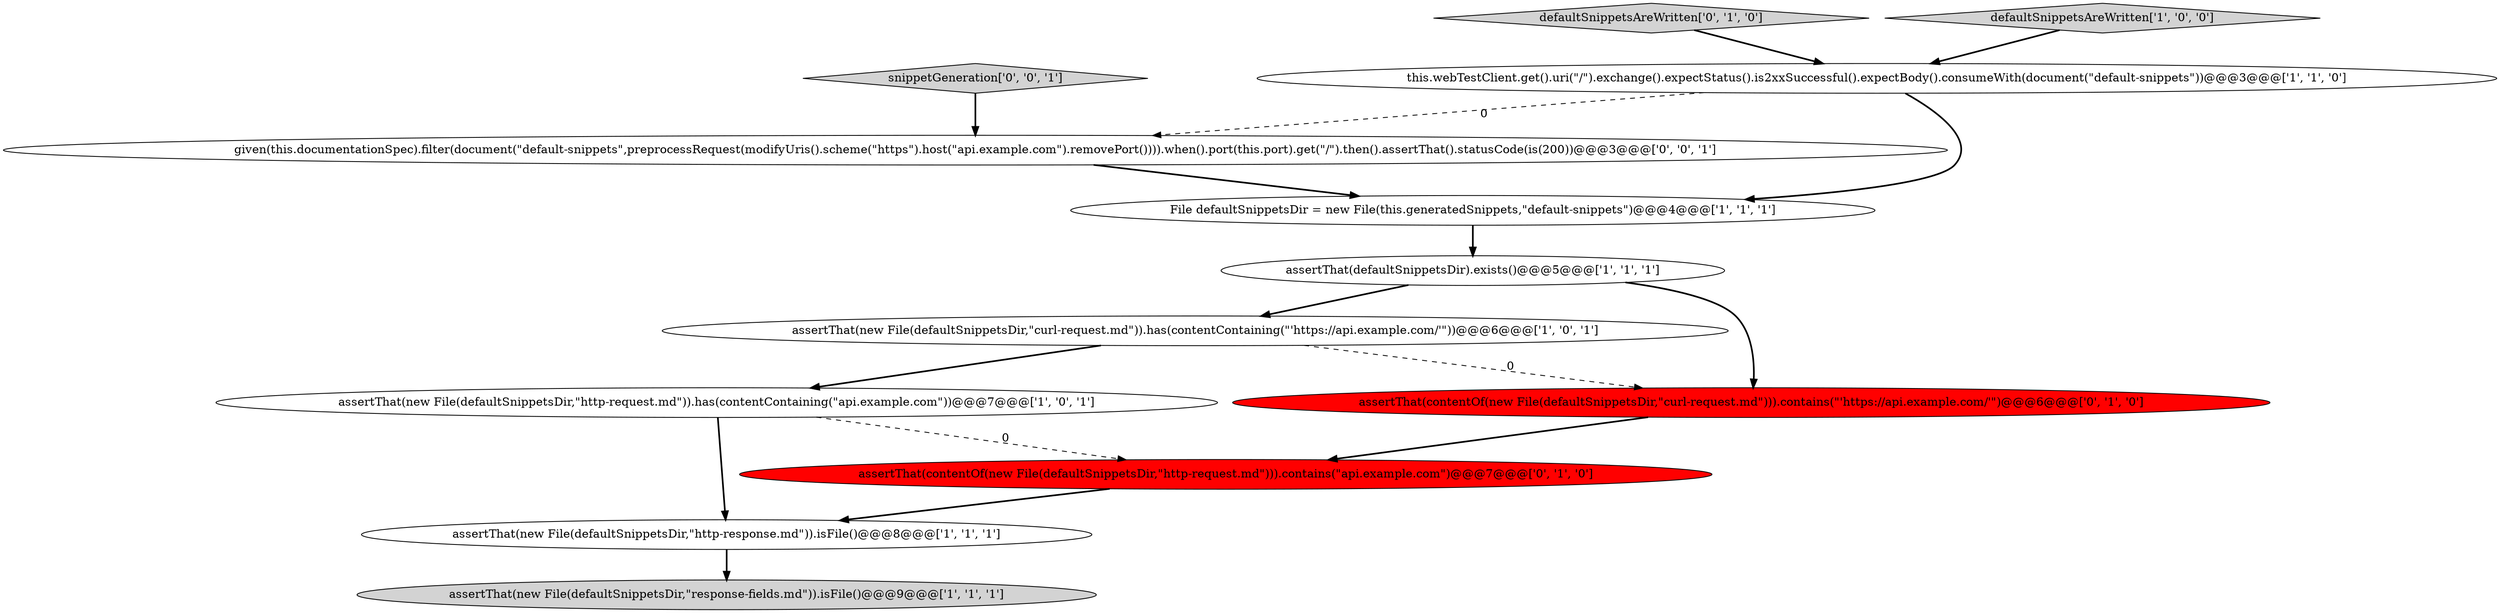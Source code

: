 digraph {
5 [style = filled, label = "assertThat(new File(defaultSnippetsDir,\"curl-request.md\")).has(contentContaining(\"'https://api.example.com/'\"))@@@6@@@['1', '0', '1']", fillcolor = white, shape = ellipse image = "AAA0AAABBB1BBB"];
8 [style = filled, label = "assertThat(contentOf(new File(defaultSnippetsDir,\"http-request.md\"))).contains(\"api.example.com\")@@@7@@@['0', '1', '0']", fillcolor = red, shape = ellipse image = "AAA1AAABBB2BBB"];
0 [style = filled, label = "assertThat(defaultSnippetsDir).exists()@@@5@@@['1', '1', '1']", fillcolor = white, shape = ellipse image = "AAA0AAABBB1BBB"];
6 [style = filled, label = "assertThat(new File(defaultSnippetsDir,\"http-request.md\")).has(contentContaining(\"api.example.com\"))@@@7@@@['1', '0', '1']", fillcolor = white, shape = ellipse image = "AAA0AAABBB1BBB"];
10 [style = filled, label = "assertThat(contentOf(new File(defaultSnippetsDir,\"curl-request.md\"))).contains(\"'https://api.example.com/'\")@@@6@@@['0', '1', '0']", fillcolor = red, shape = ellipse image = "AAA1AAABBB2BBB"];
9 [style = filled, label = "defaultSnippetsAreWritten['0', '1', '0']", fillcolor = lightgray, shape = diamond image = "AAA0AAABBB2BBB"];
2 [style = filled, label = "assertThat(new File(defaultSnippetsDir,\"http-response.md\")).isFile()@@@8@@@['1', '1', '1']", fillcolor = white, shape = ellipse image = "AAA0AAABBB1BBB"];
3 [style = filled, label = "this.webTestClient.get().uri(\"/\").exchange().expectStatus().is2xxSuccessful().expectBody().consumeWith(document(\"default-snippets\"))@@@3@@@['1', '1', '0']", fillcolor = white, shape = ellipse image = "AAA0AAABBB1BBB"];
7 [style = filled, label = "assertThat(new File(defaultSnippetsDir,\"response-fields.md\")).isFile()@@@9@@@['1', '1', '1']", fillcolor = lightgray, shape = ellipse image = "AAA0AAABBB1BBB"];
12 [style = filled, label = "snippetGeneration['0', '0', '1']", fillcolor = lightgray, shape = diamond image = "AAA0AAABBB3BBB"];
1 [style = filled, label = "defaultSnippetsAreWritten['1', '0', '0']", fillcolor = lightgray, shape = diamond image = "AAA0AAABBB1BBB"];
11 [style = filled, label = "given(this.documentationSpec).filter(document(\"default-snippets\",preprocessRequest(modifyUris().scheme(\"https\").host(\"api.example.com\").removePort()))).when().port(this.port).get(\"/\").then().assertThat().statusCode(is(200))@@@3@@@['0', '0', '1']", fillcolor = white, shape = ellipse image = "AAA0AAABBB3BBB"];
4 [style = filled, label = "File defaultSnippetsDir = new File(this.generatedSnippets,\"default-snippets\")@@@4@@@['1', '1', '1']", fillcolor = white, shape = ellipse image = "AAA0AAABBB1BBB"];
1->3 [style = bold, label=""];
9->3 [style = bold, label=""];
11->4 [style = bold, label=""];
0->10 [style = bold, label=""];
6->8 [style = dashed, label="0"];
2->7 [style = bold, label=""];
12->11 [style = bold, label=""];
5->6 [style = bold, label=""];
10->8 [style = bold, label=""];
8->2 [style = bold, label=""];
5->10 [style = dashed, label="0"];
3->4 [style = bold, label=""];
3->11 [style = dashed, label="0"];
4->0 [style = bold, label=""];
0->5 [style = bold, label=""];
6->2 [style = bold, label=""];
}
